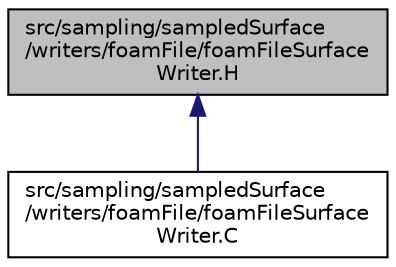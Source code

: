 digraph "src/sampling/sampledSurface/writers/foamFile/foamFileSurfaceWriter.H"
{
  bgcolor="transparent";
  edge [fontname="Helvetica",fontsize="10",labelfontname="Helvetica",labelfontsize="10"];
  node [fontname="Helvetica",fontsize="10",shape=record];
  Node1 [label="src/sampling/sampledSurface\l/writers/foamFile/foamFileSurface\lWriter.H",height=0.2,width=0.4,color="black", fillcolor="grey75", style="filled", fontcolor="black"];
  Node1 -> Node2 [dir="back",color="midnightblue",fontsize="10",style="solid",fontname="Helvetica"];
  Node2 [label="src/sampling/sampledSurface\l/writers/foamFile/foamFileSurface\lWriter.C",height=0.2,width=0.4,color="black",URL="$a09734.html"];
}
